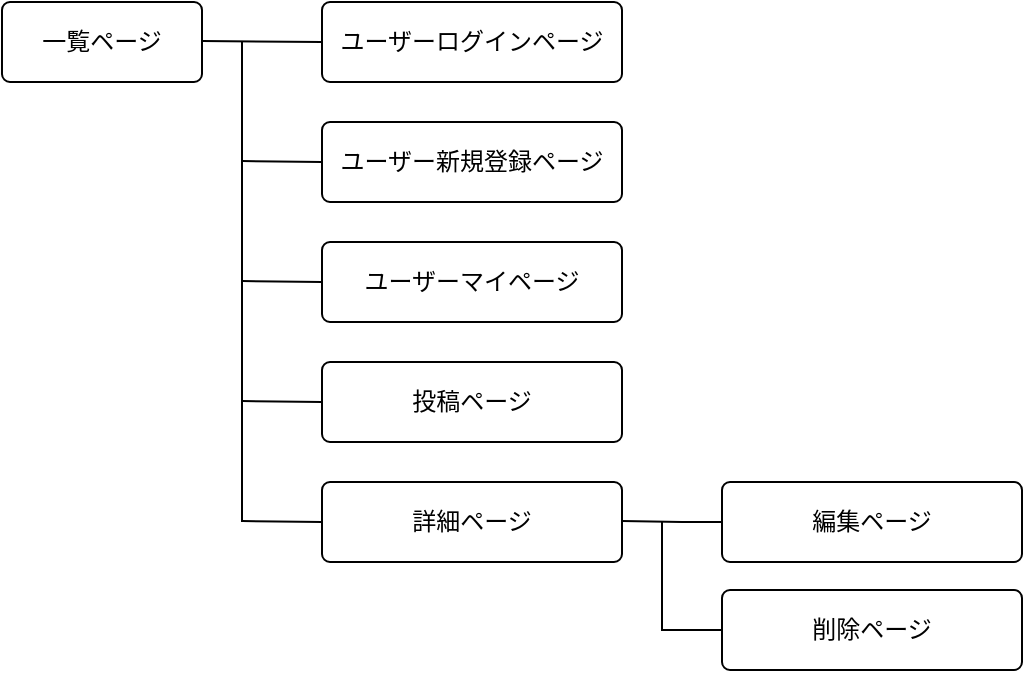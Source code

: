 <mxfile>
    <diagram id="6rZWOF6Rh4n-GORdCA2k" name="ページ1">
        <mxGraphModel dx="726" dy="515" grid="1" gridSize="10" guides="1" tooltips="1" connect="1" arrows="1" fold="1" page="1" pageScale="1" pageWidth="1169" pageHeight="827" math="0" shadow="0">
            <root>
                <mxCell id="0"/>
                <mxCell id="1" parent="0"/>
                <mxCell id="2" value="一覧ページ" style="rounded=1;arcSize=10;whiteSpace=wrap;html=1;align=center;" vertex="1" parent="1">
                    <mxGeometry x="40" y="120" width="100" height="40" as="geometry"/>
                </mxCell>
                <mxCell id="3" value="ユーザーログインページ" style="rounded=1;arcSize=10;whiteSpace=wrap;html=1;align=center;" vertex="1" parent="1">
                    <mxGeometry x="200" y="120" width="150" height="40" as="geometry"/>
                </mxCell>
                <mxCell id="4" value="ユーザー新規登録ページ" style="rounded=1;arcSize=10;whiteSpace=wrap;html=1;align=center;" vertex="1" parent="1">
                    <mxGeometry x="200" y="180" width="150" height="40" as="geometry"/>
                </mxCell>
                <mxCell id="5" value="ユーザーマイページ" style="rounded=1;arcSize=10;whiteSpace=wrap;html=1;align=center;" vertex="1" parent="1">
                    <mxGeometry x="200" y="240" width="150" height="40" as="geometry"/>
                </mxCell>
                <mxCell id="6" value="投稿ページ" style="rounded=1;arcSize=10;whiteSpace=wrap;html=1;align=center;" vertex="1" parent="1">
                    <mxGeometry x="200" y="300" width="150" height="40" as="geometry"/>
                </mxCell>
                <mxCell id="7" value="詳細ページ" style="rounded=1;arcSize=10;whiteSpace=wrap;html=1;align=center;" vertex="1" parent="1">
                    <mxGeometry x="200" y="360" width="150" height="40" as="geometry"/>
                </mxCell>
                <mxCell id="8" value="編集ページ" style="rounded=1;arcSize=10;whiteSpace=wrap;html=1;align=center;" vertex="1" parent="1">
                    <mxGeometry x="400" y="360" width="150" height="40" as="geometry"/>
                </mxCell>
                <mxCell id="9" value="削除ページ" style="rounded=1;arcSize=10;whiteSpace=wrap;html=1;align=center;" vertex="1" parent="1">
                    <mxGeometry x="400" y="414" width="150" height="40" as="geometry"/>
                </mxCell>
                <mxCell id="10" value="" style="endArrow=none;html=1;rounded=0;entryX=0;entryY=0.5;entryDx=0;entryDy=0;" edge="1" parent="1" target="3">
                    <mxGeometry relative="1" as="geometry">
                        <mxPoint x="140" y="139.5" as="sourcePoint"/>
                        <mxPoint x="300" y="139.5" as="targetPoint"/>
                    </mxGeometry>
                </mxCell>
                <mxCell id="11" value="" style="endArrow=none;html=1;rounded=0;" edge="1" parent="1">
                    <mxGeometry relative="1" as="geometry">
                        <mxPoint x="160" y="140" as="sourcePoint"/>
                        <mxPoint x="160" y="380" as="targetPoint"/>
                        <Array as="points">
                            <mxPoint x="160" y="230"/>
                        </Array>
                    </mxGeometry>
                </mxCell>
                <mxCell id="12" value="" style="endArrow=none;html=1;rounded=0;" edge="1" parent="1">
                    <mxGeometry relative="1" as="geometry">
                        <mxPoint x="160" y="199.5" as="sourcePoint"/>
                        <mxPoint x="200" y="200" as="targetPoint"/>
                    </mxGeometry>
                </mxCell>
                <mxCell id="13" value="" style="endArrow=none;html=1;rounded=0;" edge="1" parent="1">
                    <mxGeometry relative="1" as="geometry">
                        <mxPoint x="160" y="259.5" as="sourcePoint"/>
                        <mxPoint x="200" y="260" as="targetPoint"/>
                    </mxGeometry>
                </mxCell>
                <mxCell id="14" value="" style="endArrow=none;html=1;rounded=0;" edge="1" parent="1">
                    <mxGeometry relative="1" as="geometry">
                        <mxPoint x="160" y="319.5" as="sourcePoint"/>
                        <mxPoint x="200" y="320" as="targetPoint"/>
                    </mxGeometry>
                </mxCell>
                <mxCell id="15" value="" style="endArrow=none;html=1;rounded=0;" edge="1" parent="1">
                    <mxGeometry relative="1" as="geometry">
                        <mxPoint x="160" y="379.5" as="sourcePoint"/>
                        <mxPoint x="200" y="380" as="targetPoint"/>
                    </mxGeometry>
                </mxCell>
                <mxCell id="16" value="" style="endArrow=none;html=1;rounded=0;entryX=0;entryY=0.5;entryDx=0;entryDy=0;" edge="1" parent="1" target="8">
                    <mxGeometry relative="1" as="geometry">
                        <mxPoint x="350" y="379.5" as="sourcePoint"/>
                        <mxPoint x="390" y="380" as="targetPoint"/>
                        <Array as="points">
                            <mxPoint x="380" y="380"/>
                        </Array>
                    </mxGeometry>
                </mxCell>
                <mxCell id="18" value="" style="endArrow=none;html=1;rounded=0;entryX=0;entryY=0.5;entryDx=0;entryDy=0;" edge="1" parent="1" target="9">
                    <mxGeometry relative="1" as="geometry">
                        <mxPoint x="370" y="380" as="sourcePoint"/>
                        <mxPoint x="370" y="450" as="targetPoint"/>
                        <Array as="points">
                            <mxPoint x="370" y="434"/>
                        </Array>
                    </mxGeometry>
                </mxCell>
            </root>
        </mxGraphModel>
    </diagram>
    <diagram id="a7yP4H11bEerF6fOxSlA" name="ページ2">
        <mxGraphModel grid="1" page="1" gridSize="10" guides="1" tooltips="1" connect="1" arrows="1" fold="1" pageScale="1" pageWidth="1169" pageHeight="827" math="0" shadow="0">
            <root>
                <mxCell id="0"/>
                <mxCell id="1" parent="0"/>
                <mxCell id="M6CXhxkMXtd5kmxnFPaN-8" value="トップページ" style="text;strokeColor=none;fillColor=none;spacingLeft=4;spacingRight=4;overflow=hidden;rotatable=0;points=[[0,0.5],[1,0.5]];portConstraint=eastwest;fontSize=12;" vertex="1" parent="1">
                    <mxGeometry x="40" y="850" width="100" height="30" as="geometry"/>
                </mxCell>
                <mxCell id="M6CXhxkMXtd5kmxnFPaN-9" value="" style="whiteSpace=wrap;html=1;align=center;" vertex="1" parent="1">
                    <mxGeometry x="40" y="880" width="520" height="400" as="geometry"/>
                </mxCell>
                <mxCell id="M6CXhxkMXtd5kmxnFPaN-10" value="ロゴ" style="text;strokeColor=none;fillColor=none;spacingLeft=4;spacingRight=4;overflow=hidden;rotatable=0;points=[[0,0.5],[1,0.5]];portConstraint=eastwest;fontSize=12;" vertex="1" parent="1">
                    <mxGeometry x="120" y="930" width="40" height="30" as="geometry"/>
                </mxCell>
                <mxCell id="M6CXhxkMXtd5kmxnFPaN-11" value="新規登録" style="text;strokeColor=none;fillColor=none;spacingLeft=4;spacingRight=4;overflow=hidden;rotatable=0;points=[[0,0.5],[1,0.5]];portConstraint=eastwest;fontSize=12;" vertex="1" parent="1">
                    <mxGeometry x="330" y="930" width="60" height="30" as="geometry"/>
                </mxCell>
                <mxCell id="M6CXhxkMXtd5kmxnFPaN-12" value="ログイン" style="text;strokeColor=none;fillColor=none;spacingLeft=4;spacingRight=4;overflow=hidden;rotatable=0;points=[[0,0.5],[1,0.5]];portConstraint=eastwest;fontSize=12;" vertex="1" parent="1">
                    <mxGeometry x="400" y="930" width="60" height="30" as="geometry"/>
                </mxCell>
                <mxCell id="M6CXhxkMXtd5kmxnFPaN-13" value="写真" style="rounded=1;arcSize=10;whiteSpace=wrap;html=1;align=center;" vertex="1" parent="1">
                    <mxGeometry x="150" y="980" width="270" height="110" as="geometry"/>
                </mxCell>
                <mxCell id="M6CXhxkMXtd5kmxnFPaN-14" value="一覧" style="rounded=1;arcSize=10;whiteSpace=wrap;html=1;align=center;" vertex="1" parent="1">
                    <mxGeometry x="150" y="1140" width="270" height="110" as="geometry"/>
                </mxCell>
                <mxCell id="M6CXhxkMXtd5kmxnFPaN-25" value="" style="group" vertex="1" connectable="0" parent="1">
                    <mxGeometry x="600" y="1020" width="240" height="40" as="geometry"/>
                </mxCell>
                <mxCell id="M6CXhxkMXtd5kmxnFPaN-21" value="" style="whiteSpace=wrap;html=1;align=center;" vertex="1" parent="M6CXhxkMXtd5kmxnFPaN-25">
                    <mxGeometry width="240" height="40" as="geometry"/>
                </mxCell>
                <mxCell id="M6CXhxkMXtd5kmxnFPaN-22" value="ユーザ名" style="text;strokeColor=none;fillColor=none;spacingLeft=4;spacingRight=4;overflow=hidden;rotatable=0;points=[[0,0.5],[1,0.5]];portConstraint=eastwest;fontSize=12;" vertex="1" parent="M6CXhxkMXtd5kmxnFPaN-25">
                    <mxGeometry x="20" y="10" width="60" height="30" as="geometry"/>
                </mxCell>
                <mxCell id="M6CXhxkMXtd5kmxnFPaN-23" value="ログアウト" style="text;strokeColor=none;fillColor=none;spacingLeft=4;spacingRight=4;overflow=hidden;rotatable=0;points=[[0,0.5],[1,0.5]];portConstraint=eastwest;fontSize=12;" vertex="1" parent="M6CXhxkMXtd5kmxnFPaN-25">
                    <mxGeometry x="130" y="10" width="70" height="30" as="geometry"/>
                </mxCell>
                <mxCell id="M6CXhxkMXtd5kmxnFPaN-24" value="写真" style="ellipse;whiteSpace=wrap;html=1;align=center;" vertex="1" parent="M6CXhxkMXtd5kmxnFPaN-25">
                    <mxGeometry x="80" y="5" width="30" height="30" as="geometry"/>
                </mxCell>
                <mxCell id="M6CXhxkMXtd5kmxnFPaN-26" value="ログイン時の表示&#10;・ヘッダーの表示が変わる。&#10;・投稿するボタンが表示される。" style="text;strokeColor=none;fillColor=none;spacingLeft=4;spacingRight=4;overflow=hidden;rotatable=0;points=[[0,0.5],[1,0.5]];portConstraint=eastwest;fontSize=12;" vertex="1" parent="1">
                    <mxGeometry x="600" y="960" width="190" height="60" as="geometry"/>
                </mxCell>
                <mxCell id="M6CXhxkMXtd5kmxnFPaN-27" value="投稿する" style="rounded=1;arcSize=10;whiteSpace=wrap;html=1;align=center;" vertex="1" parent="1">
                    <mxGeometry x="600" y="1120" width="130" height="60" as="geometry"/>
                </mxCell>
                <mxCell id="M6CXhxkMXtd5kmxnFPaN-28" value="" style="group" vertex="1" connectable="0" parent="1">
                    <mxGeometry x="600" y="920" width="190" height="40" as="geometry"/>
                </mxCell>
                <mxCell id="M6CXhxkMXtd5kmxnFPaN-15" value="" style="whiteSpace=wrap;html=1;align=center;" vertex="1" parent="M6CXhxkMXtd5kmxnFPaN-28">
                    <mxGeometry width="190" height="40" as="geometry"/>
                </mxCell>
                <mxCell id="M6CXhxkMXtd5kmxnFPaN-16" value="新規登録" style="text;strokeColor=none;fillColor=none;spacingLeft=4;spacingRight=4;overflow=hidden;rotatable=0;points=[[0,0.5],[1,0.5]];portConstraint=eastwest;fontSize=12;" vertex="1" parent="M6CXhxkMXtd5kmxnFPaN-28">
                    <mxGeometry x="30" y="10" width="60" height="30" as="geometry"/>
                </mxCell>
                <mxCell id="M6CXhxkMXtd5kmxnFPaN-17" value="ログイン" style="text;strokeColor=none;fillColor=none;spacingLeft=4;spacingRight=4;overflow=hidden;rotatable=0;points=[[0,0.5],[1,0.5]];portConstraint=eastwest;fontSize=12;" vertex="1" parent="M6CXhxkMXtd5kmxnFPaN-28">
                    <mxGeometry x="100" y="10" width="60" height="30" as="geometry"/>
                </mxCell>
                <mxCell id="M6CXhxkMXtd5kmxnFPaN-29" value="未ログイン時の表示&#10;・投稿ボタンは表示されない。" style="text;strokeColor=none;fillColor=none;spacingLeft=4;spacingRight=4;overflow=hidden;rotatable=0;points=[[0,0.5],[1,0.5]];portConstraint=eastwest;fontSize=12;" vertex="1" parent="1">
                    <mxGeometry x="600" y="880" width="190" height="30" as="geometry"/>
                </mxCell>
            </root>
        </mxGraphModel>
    </diagram>
</mxfile>